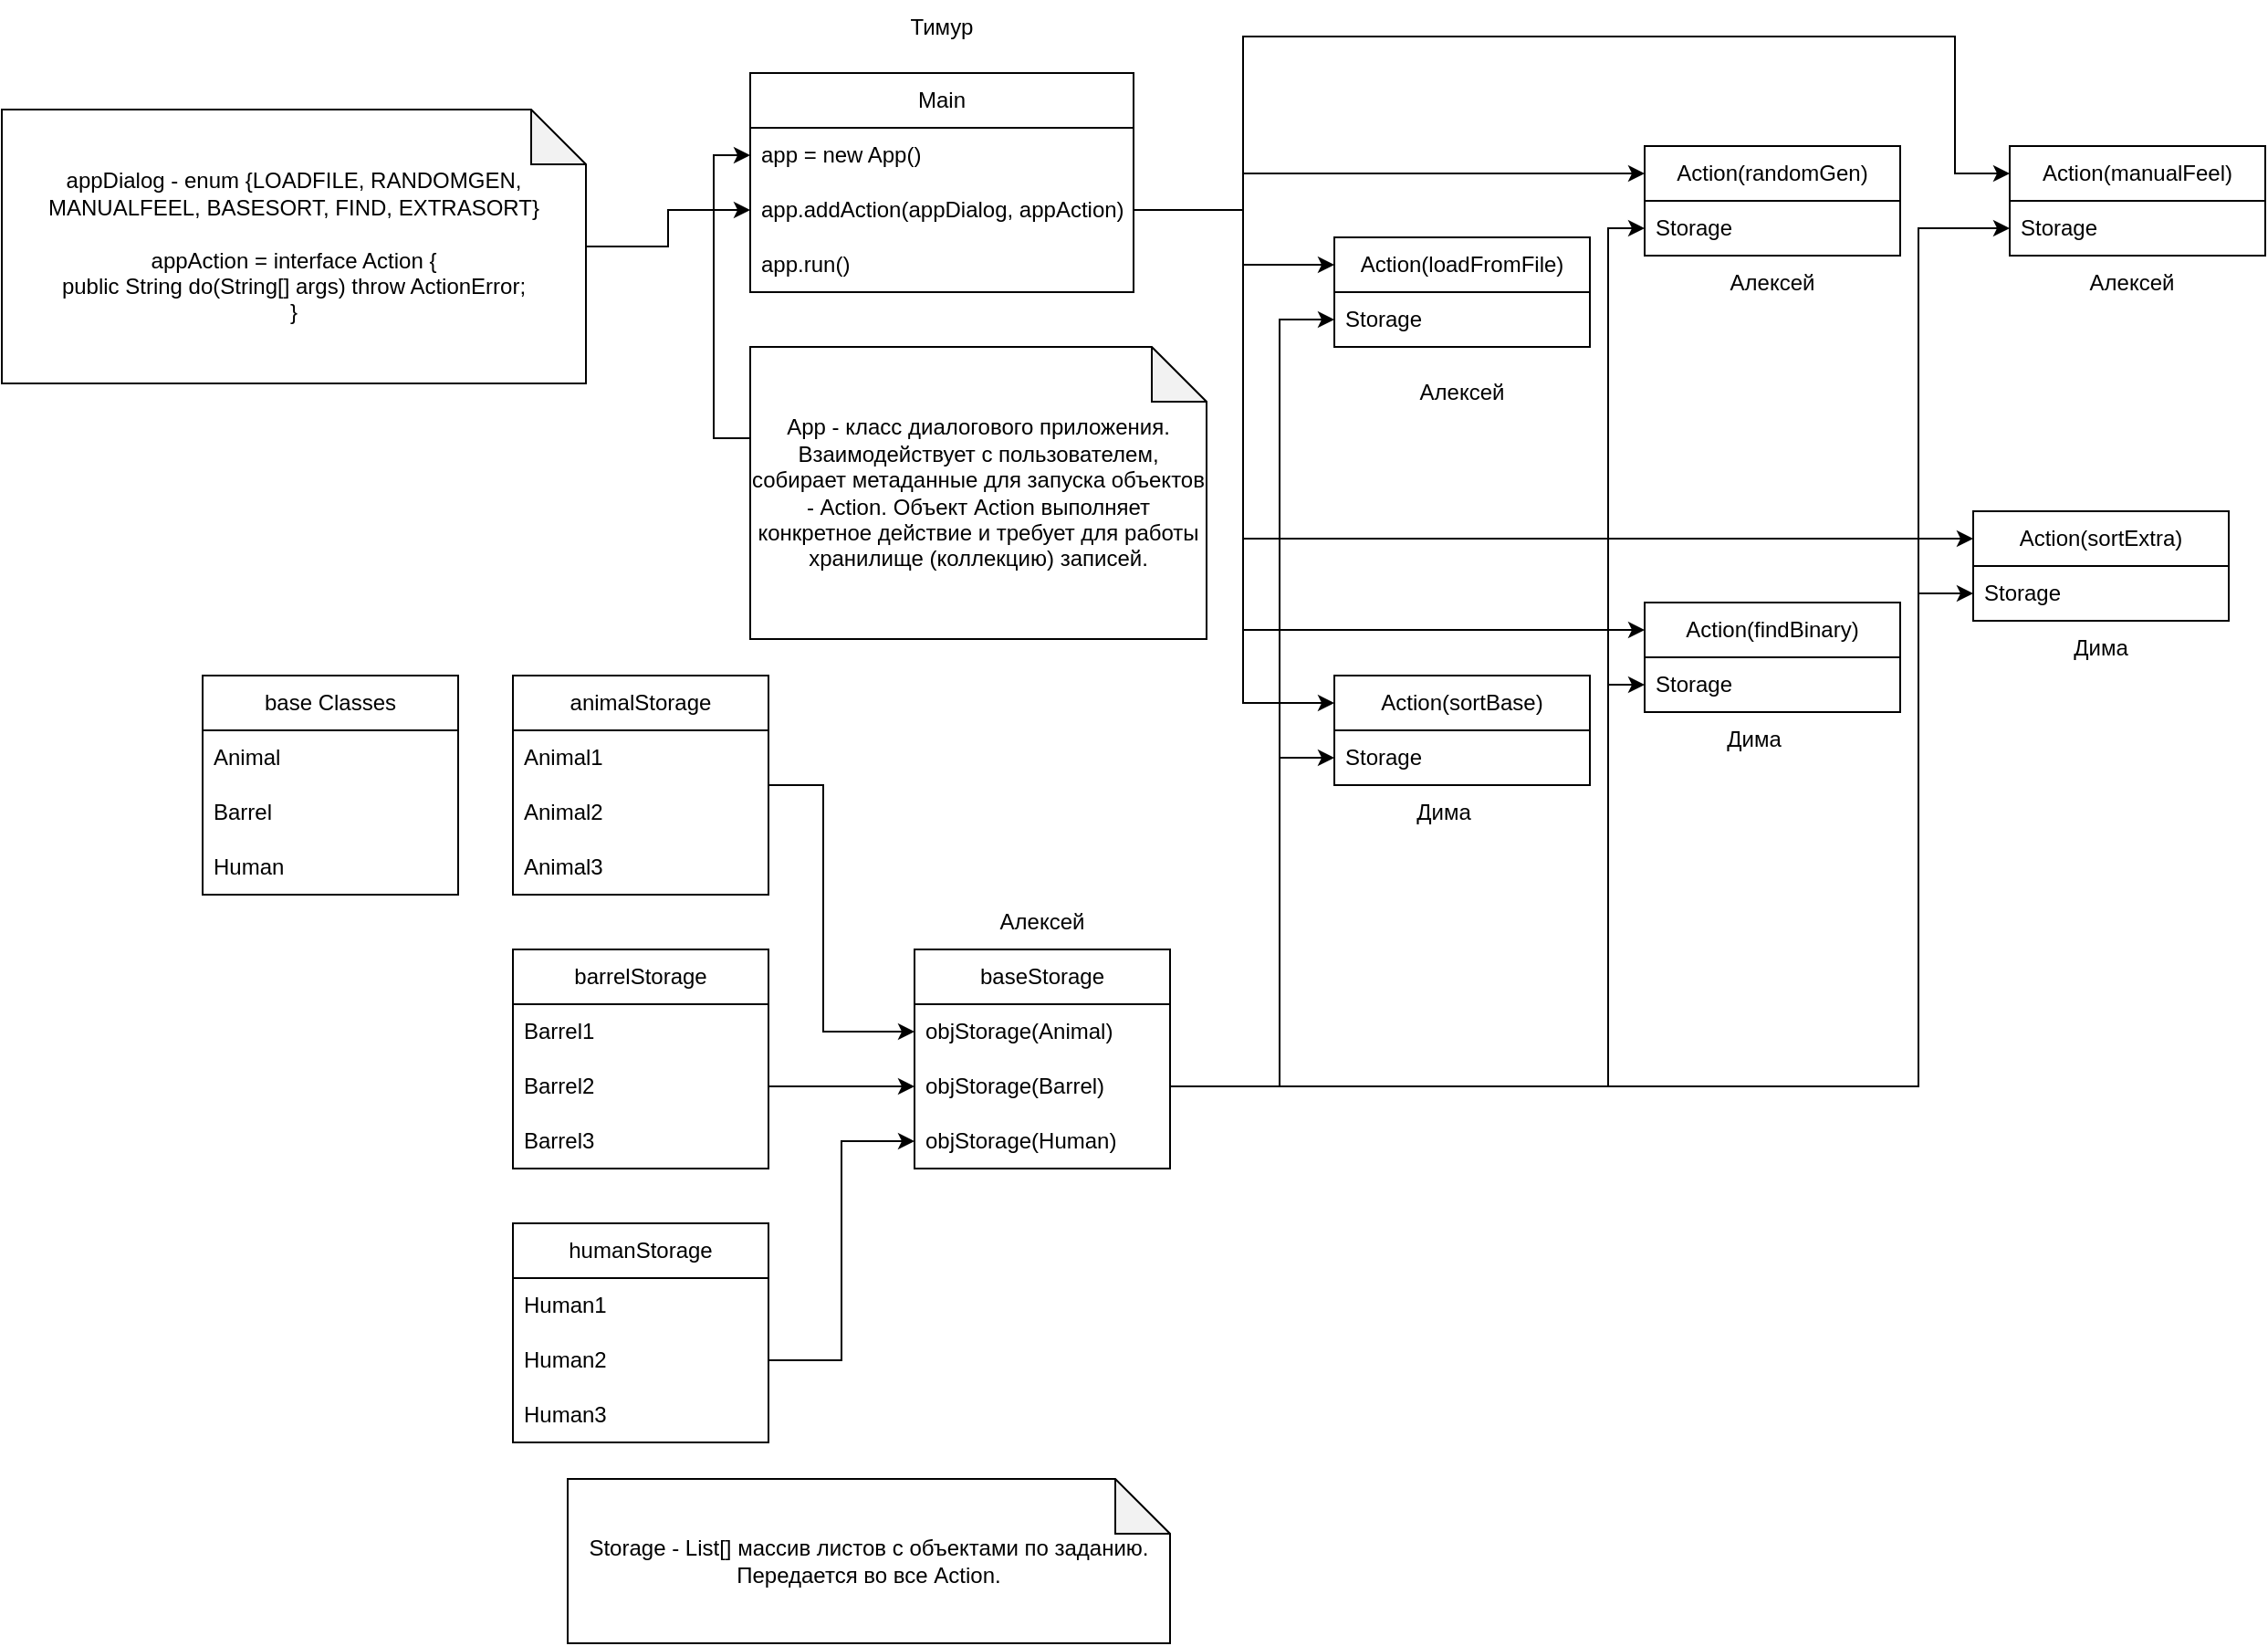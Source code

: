 <mxfile version="24.7.16">
  <diagram id="C5RBs43oDa-KdzZeNtuy" name="Page-1">
    <mxGraphModel dx="2224" dy="1946" grid="1" gridSize="10" guides="1" tooltips="1" connect="1" arrows="1" fold="1" page="1" pageScale="1" pageWidth="827" pageHeight="1169" math="0" shadow="0">
      <root>
        <mxCell id="WIyWlLk6GJQsqaUBKTNV-0" />
        <mxCell id="WIyWlLk6GJQsqaUBKTNV-1" parent="WIyWlLk6GJQsqaUBKTNV-0" />
        <mxCell id="C2EEWoBHUUOvv7eRGCv8-1" value="Main" style="swimlane;fontStyle=0;childLayout=stackLayout;horizontal=1;startSize=30;horizontalStack=0;resizeParent=1;resizeParentMax=0;resizeLast=0;collapsible=1;marginBottom=0;whiteSpace=wrap;html=1;" parent="WIyWlLk6GJQsqaUBKTNV-1" vertex="1">
          <mxGeometry x="40" y="20" width="210" height="120" as="geometry" />
        </mxCell>
        <mxCell id="C2EEWoBHUUOvv7eRGCv8-2" value="app = new App()" style="text;strokeColor=none;fillColor=none;align=left;verticalAlign=middle;spacingLeft=4;spacingRight=4;overflow=hidden;points=[[0,0.5],[1,0.5]];portConstraint=eastwest;rotatable=0;whiteSpace=wrap;html=1;" parent="C2EEWoBHUUOvv7eRGCv8-1" vertex="1">
          <mxGeometry y="30" width="210" height="30" as="geometry" />
        </mxCell>
        <mxCell id="C2EEWoBHUUOvv7eRGCv8-3" value="app.addAction(appDialog, appAction)" style="text;strokeColor=none;fillColor=none;align=left;verticalAlign=middle;spacingLeft=4;spacingRight=4;overflow=hidden;points=[[0,0.5],[1,0.5]];portConstraint=eastwest;rotatable=0;whiteSpace=wrap;html=1;" parent="C2EEWoBHUUOvv7eRGCv8-1" vertex="1">
          <mxGeometry y="60" width="210" height="30" as="geometry" />
        </mxCell>
        <mxCell id="C2EEWoBHUUOvv7eRGCv8-4" value="app.run()" style="text;strokeColor=none;fillColor=none;align=left;verticalAlign=middle;spacingLeft=4;spacingRight=4;overflow=hidden;points=[[0,0.5],[1,0.5]];portConstraint=eastwest;rotatable=0;whiteSpace=wrap;html=1;" parent="C2EEWoBHUUOvv7eRGCv8-1" vertex="1">
          <mxGeometry y="90" width="210" height="30" as="geometry" />
        </mxCell>
        <mxCell id="C2EEWoBHUUOvv7eRGCv8-5" value="Action(loadFromFile)" style="swimlane;fontStyle=0;childLayout=stackLayout;horizontal=1;startSize=30;horizontalStack=0;resizeParent=1;resizeParentMax=0;resizeLast=0;collapsible=1;marginBottom=0;whiteSpace=wrap;html=1;" parent="WIyWlLk6GJQsqaUBKTNV-1" vertex="1">
          <mxGeometry x="360" y="110" width="140" height="60" as="geometry" />
        </mxCell>
        <mxCell id="C2EEWoBHUUOvv7eRGCv8-6" value="Storage" style="text;strokeColor=none;fillColor=none;align=left;verticalAlign=middle;spacingLeft=4;spacingRight=4;overflow=hidden;points=[[0,0.5],[1,0.5]];portConstraint=eastwest;rotatable=0;whiteSpace=wrap;html=1;" parent="C2EEWoBHUUOvv7eRGCv8-5" vertex="1">
          <mxGeometry y="30" width="140" height="30" as="geometry" />
        </mxCell>
        <mxCell id="C2EEWoBHUUOvv7eRGCv8-10" value="Action(randomGen)" style="swimlane;fontStyle=0;childLayout=stackLayout;horizontal=1;startSize=30;horizontalStack=0;resizeParent=1;resizeParentMax=0;resizeLast=0;collapsible=1;marginBottom=0;whiteSpace=wrap;html=1;" parent="WIyWlLk6GJQsqaUBKTNV-1" vertex="1">
          <mxGeometry x="530" y="60" width="140" height="60" as="geometry" />
        </mxCell>
        <mxCell id="C2EEWoBHUUOvv7eRGCv8-11" value="Storage" style="text;strokeColor=none;fillColor=none;align=left;verticalAlign=middle;spacingLeft=4;spacingRight=4;overflow=hidden;points=[[0,0.5],[1,0.5]];portConstraint=eastwest;rotatable=0;whiteSpace=wrap;html=1;" parent="C2EEWoBHUUOvv7eRGCv8-10" vertex="1">
          <mxGeometry y="30" width="140" height="30" as="geometry" />
        </mxCell>
        <mxCell id="C2EEWoBHUUOvv7eRGCv8-14" value="Action(manualFeel)" style="swimlane;fontStyle=0;childLayout=stackLayout;horizontal=1;startSize=30;horizontalStack=0;resizeParent=1;resizeParentMax=0;resizeLast=0;collapsible=1;marginBottom=0;whiteSpace=wrap;html=1;" parent="WIyWlLk6GJQsqaUBKTNV-1" vertex="1">
          <mxGeometry x="730" y="60" width="140" height="60" as="geometry" />
        </mxCell>
        <mxCell id="C2EEWoBHUUOvv7eRGCv8-15" value="Storage" style="text;strokeColor=none;fillColor=none;align=left;verticalAlign=middle;spacingLeft=4;spacingRight=4;overflow=hidden;points=[[0,0.5],[1,0.5]];portConstraint=eastwest;rotatable=0;whiteSpace=wrap;html=1;" parent="C2EEWoBHUUOvv7eRGCv8-14" vertex="1">
          <mxGeometry y="30" width="140" height="30" as="geometry" />
        </mxCell>
        <mxCell id="C2EEWoBHUUOvv7eRGCv8-18" value="Action(sortBase)" style="swimlane;fontStyle=0;childLayout=stackLayout;horizontal=1;startSize=30;horizontalStack=0;resizeParent=1;resizeParentMax=0;resizeLast=0;collapsible=1;marginBottom=0;whiteSpace=wrap;html=1;" parent="WIyWlLk6GJQsqaUBKTNV-1" vertex="1">
          <mxGeometry x="360" y="350" width="140" height="60" as="geometry" />
        </mxCell>
        <mxCell id="C2EEWoBHUUOvv7eRGCv8-19" value="Storage" style="text;strokeColor=none;fillColor=none;align=left;verticalAlign=middle;spacingLeft=4;spacingRight=4;overflow=hidden;points=[[0,0.5],[1,0.5]];portConstraint=eastwest;rotatable=0;whiteSpace=wrap;html=1;" parent="C2EEWoBHUUOvv7eRGCv8-18" vertex="1">
          <mxGeometry y="30" width="140" height="30" as="geometry" />
        </mxCell>
        <mxCell id="C2EEWoBHUUOvv7eRGCv8-24" value="Action(findBinary)" style="swimlane;fontStyle=0;childLayout=stackLayout;horizontal=1;startSize=30;horizontalStack=0;resizeParent=1;resizeParentMax=0;resizeLast=0;collapsible=1;marginBottom=0;whiteSpace=wrap;html=1;" parent="WIyWlLk6GJQsqaUBKTNV-1" vertex="1">
          <mxGeometry x="530" y="310" width="140" height="60" as="geometry" />
        </mxCell>
        <mxCell id="C2EEWoBHUUOvv7eRGCv8-25" value="Storage" style="text;strokeColor=none;fillColor=none;align=left;verticalAlign=middle;spacingLeft=4;spacingRight=4;overflow=hidden;points=[[0,0.5],[1,0.5]];portConstraint=eastwest;rotatable=0;whiteSpace=wrap;html=1;" parent="C2EEWoBHUUOvv7eRGCv8-24" vertex="1">
          <mxGeometry y="30" width="140" height="30" as="geometry" />
        </mxCell>
        <mxCell id="C2EEWoBHUUOvv7eRGCv8-28" value="Action(sortExtra)" style="swimlane;fontStyle=0;childLayout=stackLayout;horizontal=1;startSize=30;horizontalStack=0;resizeParent=1;resizeParentMax=0;resizeLast=0;collapsible=1;marginBottom=0;whiteSpace=wrap;html=1;" parent="WIyWlLk6GJQsqaUBKTNV-1" vertex="1">
          <mxGeometry x="710" y="260" width="140" height="60" as="geometry" />
        </mxCell>
        <mxCell id="C2EEWoBHUUOvv7eRGCv8-29" value="Storage" style="text;strokeColor=none;fillColor=none;align=left;verticalAlign=middle;spacingLeft=4;spacingRight=4;overflow=hidden;points=[[0,0.5],[1,0.5]];portConstraint=eastwest;rotatable=0;whiteSpace=wrap;html=1;" parent="C2EEWoBHUUOvv7eRGCv8-28" vertex="1">
          <mxGeometry y="30" width="140" height="30" as="geometry" />
        </mxCell>
        <mxCell id="C2EEWoBHUUOvv7eRGCv8-35" value="base Classes" style="swimlane;fontStyle=0;childLayout=stackLayout;horizontal=1;startSize=30;horizontalStack=0;resizeParent=1;resizeParentMax=0;resizeLast=0;collapsible=1;marginBottom=0;whiteSpace=wrap;html=1;" parent="WIyWlLk6GJQsqaUBKTNV-1" vertex="1">
          <mxGeometry x="-260" y="350" width="140" height="120" as="geometry" />
        </mxCell>
        <mxCell id="C2EEWoBHUUOvv7eRGCv8-36" value="Animal" style="text;strokeColor=none;fillColor=none;align=left;verticalAlign=middle;spacingLeft=4;spacingRight=4;overflow=hidden;points=[[0,0.5],[1,0.5]];portConstraint=eastwest;rotatable=0;whiteSpace=wrap;html=1;" parent="C2EEWoBHUUOvv7eRGCv8-35" vertex="1">
          <mxGeometry y="30" width="140" height="30" as="geometry" />
        </mxCell>
        <mxCell id="C2EEWoBHUUOvv7eRGCv8-37" value="Barrel" style="text;strokeColor=none;fillColor=none;align=left;verticalAlign=middle;spacingLeft=4;spacingRight=4;overflow=hidden;points=[[0,0.5],[1,0.5]];portConstraint=eastwest;rotatable=0;whiteSpace=wrap;html=1;" parent="C2EEWoBHUUOvv7eRGCv8-35" vertex="1">
          <mxGeometry y="60" width="140" height="30" as="geometry" />
        </mxCell>
        <mxCell id="C2EEWoBHUUOvv7eRGCv8-38" value="Human" style="text;strokeColor=none;fillColor=none;align=left;verticalAlign=middle;spacingLeft=4;spacingRight=4;overflow=hidden;points=[[0,0.5],[1,0.5]];portConstraint=eastwest;rotatable=0;whiteSpace=wrap;html=1;" parent="C2EEWoBHUUOvv7eRGCv8-35" vertex="1">
          <mxGeometry y="90" width="140" height="30" as="geometry" />
        </mxCell>
        <mxCell id="C2EEWoBHUUOvv7eRGCv8-40" style="edgeStyle=orthogonalEdgeStyle;rounded=0;orthogonalLoop=1;jettySize=auto;html=1;entryX=0;entryY=0.5;entryDx=0;entryDy=0;" parent="WIyWlLk6GJQsqaUBKTNV-1" source="C2EEWoBHUUOvv7eRGCv8-39" target="C2EEWoBHUUOvv7eRGCv8-2" edge="1">
          <mxGeometry relative="1" as="geometry">
            <Array as="points">
              <mxPoint x="20" y="220" />
              <mxPoint x="20" y="65" />
            </Array>
          </mxGeometry>
        </mxCell>
        <mxCell id="C2EEWoBHUUOvv7eRGCv8-39" value="App - класс диалогового приложения. Взаимодействует с пользователем, собирает метаданные для запуска объектов - Action. Объект Action выполняет конкретное действие и требует для работы хранилище (коллекцию) записей." style="shape=note;whiteSpace=wrap;html=1;backgroundOutline=1;darkOpacity=0.05;" parent="WIyWlLk6GJQsqaUBKTNV-1" vertex="1">
          <mxGeometry x="40" y="170" width="250" height="160" as="geometry" />
        </mxCell>
        <mxCell id="C2EEWoBHUUOvv7eRGCv8-57" style="edgeStyle=orthogonalEdgeStyle;rounded=0;orthogonalLoop=1;jettySize=auto;html=1;entryX=0;entryY=0.5;entryDx=0;entryDy=0;" parent="WIyWlLk6GJQsqaUBKTNV-1" source="C2EEWoBHUUOvv7eRGCv8-41" target="C2EEWoBHUUOvv7eRGCv8-54" edge="1">
          <mxGeometry relative="1" as="geometry">
            <Array as="points">
              <mxPoint x="80" y="410" />
              <mxPoint x="80" y="545" />
            </Array>
          </mxGeometry>
        </mxCell>
        <mxCell id="C2EEWoBHUUOvv7eRGCv8-41" value="animalStorage" style="swimlane;fontStyle=0;childLayout=stackLayout;horizontal=1;startSize=30;horizontalStack=0;resizeParent=1;resizeParentMax=0;resizeLast=0;collapsible=1;marginBottom=0;whiteSpace=wrap;html=1;" parent="WIyWlLk6GJQsqaUBKTNV-1" vertex="1">
          <mxGeometry x="-90" y="350" width="140" height="120" as="geometry" />
        </mxCell>
        <mxCell id="C2EEWoBHUUOvv7eRGCv8-42" value="Animal1" style="text;strokeColor=none;fillColor=none;align=left;verticalAlign=middle;spacingLeft=4;spacingRight=4;overflow=hidden;points=[[0,0.5],[1,0.5]];portConstraint=eastwest;rotatable=0;whiteSpace=wrap;html=1;" parent="C2EEWoBHUUOvv7eRGCv8-41" vertex="1">
          <mxGeometry y="30" width="140" height="30" as="geometry" />
        </mxCell>
        <mxCell id="C2EEWoBHUUOvv7eRGCv8-43" value="Animal2" style="text;strokeColor=none;fillColor=none;align=left;verticalAlign=middle;spacingLeft=4;spacingRight=4;overflow=hidden;points=[[0,0.5],[1,0.5]];portConstraint=eastwest;rotatable=0;whiteSpace=wrap;html=1;" parent="C2EEWoBHUUOvv7eRGCv8-41" vertex="1">
          <mxGeometry y="60" width="140" height="30" as="geometry" />
        </mxCell>
        <mxCell id="C2EEWoBHUUOvv7eRGCv8-44" value="Animal3" style="text;strokeColor=none;fillColor=none;align=left;verticalAlign=middle;spacingLeft=4;spacingRight=4;overflow=hidden;points=[[0,0.5],[1,0.5]];portConstraint=eastwest;rotatable=0;whiteSpace=wrap;html=1;" parent="C2EEWoBHUUOvv7eRGCv8-41" vertex="1">
          <mxGeometry y="90" width="140" height="30" as="geometry" />
        </mxCell>
        <mxCell id="C2EEWoBHUUOvv7eRGCv8-45" value="barrel&lt;span style=&quot;background-color: initial;&quot;&gt;Storage&lt;/span&gt;" style="swimlane;fontStyle=0;childLayout=stackLayout;horizontal=1;startSize=30;horizontalStack=0;resizeParent=1;resizeParentMax=0;resizeLast=0;collapsible=1;marginBottom=0;whiteSpace=wrap;html=1;" parent="WIyWlLk6GJQsqaUBKTNV-1" vertex="1">
          <mxGeometry x="-90" y="500" width="140" height="120" as="geometry" />
        </mxCell>
        <mxCell id="C2EEWoBHUUOvv7eRGCv8-46" value="Barrel1" style="text;strokeColor=none;fillColor=none;align=left;verticalAlign=middle;spacingLeft=4;spacingRight=4;overflow=hidden;points=[[0,0.5],[1,0.5]];portConstraint=eastwest;rotatable=0;whiteSpace=wrap;html=1;" parent="C2EEWoBHUUOvv7eRGCv8-45" vertex="1">
          <mxGeometry y="30" width="140" height="30" as="geometry" />
        </mxCell>
        <mxCell id="C2EEWoBHUUOvv7eRGCv8-47" value="Barrel2" style="text;strokeColor=none;fillColor=none;align=left;verticalAlign=middle;spacingLeft=4;spacingRight=4;overflow=hidden;points=[[0,0.5],[1,0.5]];portConstraint=eastwest;rotatable=0;whiteSpace=wrap;html=1;" parent="C2EEWoBHUUOvv7eRGCv8-45" vertex="1">
          <mxGeometry y="60" width="140" height="30" as="geometry" />
        </mxCell>
        <mxCell id="C2EEWoBHUUOvv7eRGCv8-48" value="Barrel3" style="text;strokeColor=none;fillColor=none;align=left;verticalAlign=middle;spacingLeft=4;spacingRight=4;overflow=hidden;points=[[0,0.5],[1,0.5]];portConstraint=eastwest;rotatable=0;whiteSpace=wrap;html=1;" parent="C2EEWoBHUUOvv7eRGCv8-45" vertex="1">
          <mxGeometry y="90" width="140" height="30" as="geometry" />
        </mxCell>
        <mxCell id="C2EEWoBHUUOvv7eRGCv8-49" value="&lt;span style=&quot;background-color: initial;&quot;&gt;human&lt;/span&gt;&lt;span style=&quot;background-color: initial;&quot;&gt;Storage&lt;/span&gt;" style="swimlane;fontStyle=0;childLayout=stackLayout;horizontal=1;startSize=30;horizontalStack=0;resizeParent=1;resizeParentMax=0;resizeLast=0;collapsible=1;marginBottom=0;whiteSpace=wrap;html=1;" parent="WIyWlLk6GJQsqaUBKTNV-1" vertex="1">
          <mxGeometry x="-90" y="650" width="140" height="120" as="geometry" />
        </mxCell>
        <mxCell id="C2EEWoBHUUOvv7eRGCv8-50" value="Human1" style="text;strokeColor=none;fillColor=none;align=left;verticalAlign=middle;spacingLeft=4;spacingRight=4;overflow=hidden;points=[[0,0.5],[1,0.5]];portConstraint=eastwest;rotatable=0;whiteSpace=wrap;html=1;" parent="C2EEWoBHUUOvv7eRGCv8-49" vertex="1">
          <mxGeometry y="30" width="140" height="30" as="geometry" />
        </mxCell>
        <mxCell id="C2EEWoBHUUOvv7eRGCv8-51" value="Human2" style="text;strokeColor=none;fillColor=none;align=left;verticalAlign=middle;spacingLeft=4;spacingRight=4;overflow=hidden;points=[[0,0.5],[1,0.5]];portConstraint=eastwest;rotatable=0;whiteSpace=wrap;html=1;" parent="C2EEWoBHUUOvv7eRGCv8-49" vertex="1">
          <mxGeometry y="60" width="140" height="30" as="geometry" />
        </mxCell>
        <mxCell id="C2EEWoBHUUOvv7eRGCv8-52" value="Human3" style="text;strokeColor=none;fillColor=none;align=left;verticalAlign=middle;spacingLeft=4;spacingRight=4;overflow=hidden;points=[[0,0.5],[1,0.5]];portConstraint=eastwest;rotatable=0;whiteSpace=wrap;html=1;" parent="C2EEWoBHUUOvv7eRGCv8-49" vertex="1">
          <mxGeometry y="90" width="140" height="30" as="geometry" />
        </mxCell>
        <mxCell id="C2EEWoBHUUOvv7eRGCv8-53" value="baseStorage" style="swimlane;fontStyle=0;childLayout=stackLayout;horizontal=1;startSize=30;horizontalStack=0;resizeParent=1;resizeParentMax=0;resizeLast=0;collapsible=1;marginBottom=0;whiteSpace=wrap;html=1;" parent="WIyWlLk6GJQsqaUBKTNV-1" vertex="1">
          <mxGeometry x="130" y="500" width="140" height="120" as="geometry" />
        </mxCell>
        <mxCell id="C2EEWoBHUUOvv7eRGCv8-54" value="objStorage(Animal)" style="text;strokeColor=none;fillColor=none;align=left;verticalAlign=middle;spacingLeft=4;spacingRight=4;overflow=hidden;points=[[0,0.5],[1,0.5]];portConstraint=eastwest;rotatable=0;whiteSpace=wrap;html=1;" parent="C2EEWoBHUUOvv7eRGCv8-53" vertex="1">
          <mxGeometry y="30" width="140" height="30" as="geometry" />
        </mxCell>
        <mxCell id="C2EEWoBHUUOvv7eRGCv8-55" value="objStorage(Barrel)" style="text;strokeColor=none;fillColor=none;align=left;verticalAlign=middle;spacingLeft=4;spacingRight=4;overflow=hidden;points=[[0,0.5],[1,0.5]];portConstraint=eastwest;rotatable=0;whiteSpace=wrap;html=1;" parent="C2EEWoBHUUOvv7eRGCv8-53" vertex="1">
          <mxGeometry y="60" width="140" height="30" as="geometry" />
        </mxCell>
        <mxCell id="C2EEWoBHUUOvv7eRGCv8-56" value="objStorage(Human)" style="text;strokeColor=none;fillColor=none;align=left;verticalAlign=middle;spacingLeft=4;spacingRight=4;overflow=hidden;points=[[0,0.5],[1,0.5]];portConstraint=eastwest;rotatable=0;whiteSpace=wrap;html=1;" parent="C2EEWoBHUUOvv7eRGCv8-53" vertex="1">
          <mxGeometry y="90" width="140" height="30" as="geometry" />
        </mxCell>
        <mxCell id="C2EEWoBHUUOvv7eRGCv8-58" style="edgeStyle=orthogonalEdgeStyle;rounded=0;orthogonalLoop=1;jettySize=auto;html=1;entryX=0;entryY=0.5;entryDx=0;entryDy=0;" parent="WIyWlLk6GJQsqaUBKTNV-1" source="C2EEWoBHUUOvv7eRGCv8-47" target="C2EEWoBHUUOvv7eRGCv8-55" edge="1">
          <mxGeometry relative="1" as="geometry" />
        </mxCell>
        <mxCell id="C2EEWoBHUUOvv7eRGCv8-59" style="edgeStyle=orthogonalEdgeStyle;rounded=0;orthogonalLoop=1;jettySize=auto;html=1;entryX=0;entryY=0.5;entryDx=0;entryDy=0;" parent="WIyWlLk6GJQsqaUBKTNV-1" source="C2EEWoBHUUOvv7eRGCv8-51" target="C2EEWoBHUUOvv7eRGCv8-56" edge="1">
          <mxGeometry relative="1" as="geometry" />
        </mxCell>
        <mxCell id="C2EEWoBHUUOvv7eRGCv8-61" style="edgeStyle=orthogonalEdgeStyle;rounded=0;orthogonalLoop=1;jettySize=auto;html=1;entryX=0;entryY=0.5;entryDx=0;entryDy=0;" parent="WIyWlLk6GJQsqaUBKTNV-1" source="C2EEWoBHUUOvv7eRGCv8-55" target="C2EEWoBHUUOvv7eRGCv8-19" edge="1">
          <mxGeometry relative="1" as="geometry">
            <Array as="points">
              <mxPoint x="330" y="575" />
              <mxPoint x="330" y="395" />
            </Array>
          </mxGeometry>
        </mxCell>
        <mxCell id="C2EEWoBHUUOvv7eRGCv8-62" style="edgeStyle=orthogonalEdgeStyle;rounded=0;orthogonalLoop=1;jettySize=auto;html=1;entryX=0;entryY=0.5;entryDx=0;entryDy=0;" parent="WIyWlLk6GJQsqaUBKTNV-1" source="C2EEWoBHUUOvv7eRGCv8-55" target="C2EEWoBHUUOvv7eRGCv8-25" edge="1">
          <mxGeometry relative="1" as="geometry">
            <Array as="points">
              <mxPoint x="510" y="575" />
              <mxPoint x="510" y="355" />
            </Array>
          </mxGeometry>
        </mxCell>
        <mxCell id="C2EEWoBHUUOvv7eRGCv8-63" style="edgeStyle=orthogonalEdgeStyle;rounded=0;orthogonalLoop=1;jettySize=auto;html=1;entryX=0;entryY=0.5;entryDx=0;entryDy=0;" parent="WIyWlLk6GJQsqaUBKTNV-1" source="C2EEWoBHUUOvv7eRGCv8-55" target="C2EEWoBHUUOvv7eRGCv8-29" edge="1">
          <mxGeometry relative="1" as="geometry">
            <Array as="points">
              <mxPoint x="680" y="575" />
              <mxPoint x="680" y="305" />
            </Array>
          </mxGeometry>
        </mxCell>
        <mxCell id="C2EEWoBHUUOvv7eRGCv8-64" style="edgeStyle=orthogonalEdgeStyle;rounded=0;orthogonalLoop=1;jettySize=auto;html=1;entryX=0;entryY=0.5;entryDx=0;entryDy=0;" parent="WIyWlLk6GJQsqaUBKTNV-1" source="C2EEWoBHUUOvv7eRGCv8-55" target="C2EEWoBHUUOvv7eRGCv8-11" edge="1">
          <mxGeometry relative="1" as="geometry">
            <Array as="points">
              <mxPoint x="510" y="575" />
              <mxPoint x="510" y="105" />
            </Array>
          </mxGeometry>
        </mxCell>
        <mxCell id="C2EEWoBHUUOvv7eRGCv8-65" style="edgeStyle=orthogonalEdgeStyle;rounded=0;orthogonalLoop=1;jettySize=auto;html=1;entryX=0;entryY=0.5;entryDx=0;entryDy=0;" parent="WIyWlLk6GJQsqaUBKTNV-1" source="C2EEWoBHUUOvv7eRGCv8-55" target="C2EEWoBHUUOvv7eRGCv8-15" edge="1">
          <mxGeometry relative="1" as="geometry">
            <Array as="points">
              <mxPoint x="680" y="575" />
              <mxPoint x="680" y="105" />
            </Array>
          </mxGeometry>
        </mxCell>
        <mxCell id="C2EEWoBHUUOvv7eRGCv8-66" style="edgeStyle=orthogonalEdgeStyle;rounded=0;orthogonalLoop=1;jettySize=auto;html=1;entryX=0;entryY=0.5;entryDx=0;entryDy=0;" parent="WIyWlLk6GJQsqaUBKTNV-1" source="C2EEWoBHUUOvv7eRGCv8-55" target="C2EEWoBHUUOvv7eRGCv8-6" edge="1">
          <mxGeometry relative="1" as="geometry">
            <Array as="points">
              <mxPoint x="330" y="575" />
              <mxPoint x="330" y="155" />
            </Array>
          </mxGeometry>
        </mxCell>
        <mxCell id="C2EEWoBHUUOvv7eRGCv8-67" style="edgeStyle=orthogonalEdgeStyle;rounded=0;orthogonalLoop=1;jettySize=auto;html=1;entryX=0;entryY=0.25;entryDx=0;entryDy=0;" parent="WIyWlLk6GJQsqaUBKTNV-1" source="C2EEWoBHUUOvv7eRGCv8-3" target="C2EEWoBHUUOvv7eRGCv8-24" edge="1">
          <mxGeometry relative="1" as="geometry">
            <Array as="points">
              <mxPoint x="310" y="95" />
              <mxPoint x="310" y="325" />
            </Array>
          </mxGeometry>
        </mxCell>
        <mxCell id="C2EEWoBHUUOvv7eRGCv8-68" style="edgeStyle=orthogonalEdgeStyle;rounded=0;orthogonalLoop=1;jettySize=auto;html=1;entryX=0;entryY=0.25;entryDx=0;entryDy=0;" parent="WIyWlLk6GJQsqaUBKTNV-1" source="C2EEWoBHUUOvv7eRGCv8-3" target="C2EEWoBHUUOvv7eRGCv8-10" edge="1">
          <mxGeometry relative="1" as="geometry">
            <Array as="points">
              <mxPoint x="310" y="95" />
              <mxPoint x="310" y="75" />
            </Array>
          </mxGeometry>
        </mxCell>
        <mxCell id="C2EEWoBHUUOvv7eRGCv8-69" style="edgeStyle=orthogonalEdgeStyle;rounded=0;orthogonalLoop=1;jettySize=auto;html=1;entryX=0;entryY=0.25;entryDx=0;entryDy=0;" parent="WIyWlLk6GJQsqaUBKTNV-1" source="C2EEWoBHUUOvv7eRGCv8-3" target="C2EEWoBHUUOvv7eRGCv8-14" edge="1">
          <mxGeometry relative="1" as="geometry">
            <Array as="points">
              <mxPoint x="310" y="95" />
              <mxPoint x="310" />
              <mxPoint x="700" />
              <mxPoint x="700" y="75" />
            </Array>
          </mxGeometry>
        </mxCell>
        <mxCell id="C2EEWoBHUUOvv7eRGCv8-70" style="edgeStyle=orthogonalEdgeStyle;rounded=0;orthogonalLoop=1;jettySize=auto;html=1;entryX=0;entryY=0.25;entryDx=0;entryDy=0;" parent="WIyWlLk6GJQsqaUBKTNV-1" source="C2EEWoBHUUOvv7eRGCv8-3" target="C2EEWoBHUUOvv7eRGCv8-5" edge="1">
          <mxGeometry relative="1" as="geometry">
            <Array as="points">
              <mxPoint x="310" y="95" />
              <mxPoint x="310" y="125" />
            </Array>
          </mxGeometry>
        </mxCell>
        <mxCell id="C2EEWoBHUUOvv7eRGCv8-71" style="edgeStyle=orthogonalEdgeStyle;rounded=0;orthogonalLoop=1;jettySize=auto;html=1;entryX=0;entryY=0.25;entryDx=0;entryDy=0;" parent="WIyWlLk6GJQsqaUBKTNV-1" source="C2EEWoBHUUOvv7eRGCv8-3" target="C2EEWoBHUUOvv7eRGCv8-28" edge="1">
          <mxGeometry relative="1" as="geometry">
            <Array as="points">
              <mxPoint x="310" y="95" />
              <mxPoint x="310" y="275" />
            </Array>
          </mxGeometry>
        </mxCell>
        <mxCell id="C2EEWoBHUUOvv7eRGCv8-72" style="edgeStyle=orthogonalEdgeStyle;rounded=0;orthogonalLoop=1;jettySize=auto;html=1;entryX=0;entryY=0.25;entryDx=0;entryDy=0;" parent="WIyWlLk6GJQsqaUBKTNV-1" source="C2EEWoBHUUOvv7eRGCv8-3" target="C2EEWoBHUUOvv7eRGCv8-18" edge="1">
          <mxGeometry relative="1" as="geometry">
            <Array as="points">
              <mxPoint x="310" y="95" />
              <mxPoint x="310" y="365" />
            </Array>
          </mxGeometry>
        </mxCell>
        <mxCell id="_MEDVesstpj2umETWmH0-0" value="Storage - List[] массив листов с объектами по заданию.&lt;div&gt;Передается во все Action.&lt;/div&gt;" style="shape=note;whiteSpace=wrap;html=1;backgroundOutline=1;darkOpacity=0.05;" vertex="1" parent="WIyWlLk6GJQsqaUBKTNV-1">
          <mxGeometry x="-60" y="790" width="330" height="90" as="geometry" />
        </mxCell>
        <mxCell id="_MEDVesstpj2umETWmH0-2" style="edgeStyle=orthogonalEdgeStyle;rounded=0;orthogonalLoop=1;jettySize=auto;html=1;entryX=0;entryY=0.5;entryDx=0;entryDy=0;" edge="1" parent="WIyWlLk6GJQsqaUBKTNV-1" source="_MEDVesstpj2umETWmH0-1" target="C2EEWoBHUUOvv7eRGCv8-3">
          <mxGeometry relative="1" as="geometry" />
        </mxCell>
        <mxCell id="_MEDVesstpj2umETWmH0-1" value="appDialog - enum {LOADFILE, RANDOMGEN, MANUALFEEL, BASESORT, FIND, EXTRASORT}&lt;div&gt;&lt;br&gt;&lt;/div&gt;&lt;div&gt;appAction = interface Action {&lt;/div&gt;&lt;div&gt;public String do(String[] args) throw ActionError;&lt;/div&gt;&lt;div&gt;}&lt;/div&gt;" style="shape=note;whiteSpace=wrap;html=1;backgroundOutline=1;darkOpacity=0.05;" vertex="1" parent="WIyWlLk6GJQsqaUBKTNV-1">
          <mxGeometry x="-370" y="40" width="320" height="150" as="geometry" />
        </mxCell>
        <mxCell id="_MEDVesstpj2umETWmH0-3" value="Алексей" style="text;html=1;align=center;verticalAlign=middle;whiteSpace=wrap;rounded=0;" vertex="1" parent="WIyWlLk6GJQsqaUBKTNV-1">
          <mxGeometry x="400" y="180" width="60" height="30" as="geometry" />
        </mxCell>
        <mxCell id="_MEDVesstpj2umETWmH0-4" value="Алексей" style="text;html=1;align=center;verticalAlign=middle;whiteSpace=wrap;rounded=0;" vertex="1" parent="WIyWlLk6GJQsqaUBKTNV-1">
          <mxGeometry x="570" y="120" width="60" height="30" as="geometry" />
        </mxCell>
        <mxCell id="_MEDVesstpj2umETWmH0-5" value="Алексей" style="text;html=1;align=center;verticalAlign=middle;whiteSpace=wrap;rounded=0;" vertex="1" parent="WIyWlLk6GJQsqaUBKTNV-1">
          <mxGeometry x="767" y="120" width="60" height="30" as="geometry" />
        </mxCell>
        <mxCell id="_MEDVesstpj2umETWmH0-6" value="Алексей" style="text;html=1;align=center;verticalAlign=middle;whiteSpace=wrap;rounded=0;" vertex="1" parent="WIyWlLk6GJQsqaUBKTNV-1">
          <mxGeometry x="170" y="470" width="60" height="30" as="geometry" />
        </mxCell>
        <mxCell id="_MEDVesstpj2umETWmH0-7" value="Тимур" style="text;html=1;align=center;verticalAlign=middle;whiteSpace=wrap;rounded=0;" vertex="1" parent="WIyWlLk6GJQsqaUBKTNV-1">
          <mxGeometry x="115" y="-20" width="60" height="30" as="geometry" />
        </mxCell>
        <mxCell id="_MEDVesstpj2umETWmH0-8" value="Дима" style="text;html=1;align=center;verticalAlign=middle;whiteSpace=wrap;rounded=0;" vertex="1" parent="WIyWlLk6GJQsqaUBKTNV-1">
          <mxGeometry x="390" y="410" width="60" height="30" as="geometry" />
        </mxCell>
        <mxCell id="_MEDVesstpj2umETWmH0-9" value="Дима" style="text;html=1;align=center;verticalAlign=middle;whiteSpace=wrap;rounded=0;" vertex="1" parent="WIyWlLk6GJQsqaUBKTNV-1">
          <mxGeometry x="560" y="370" width="60" height="30" as="geometry" />
        </mxCell>
        <mxCell id="_MEDVesstpj2umETWmH0-10" value="Дима" style="text;html=1;align=center;verticalAlign=middle;whiteSpace=wrap;rounded=0;" vertex="1" parent="WIyWlLk6GJQsqaUBKTNV-1">
          <mxGeometry x="750" y="320" width="60" height="30" as="geometry" />
        </mxCell>
      </root>
    </mxGraphModel>
  </diagram>
</mxfile>
